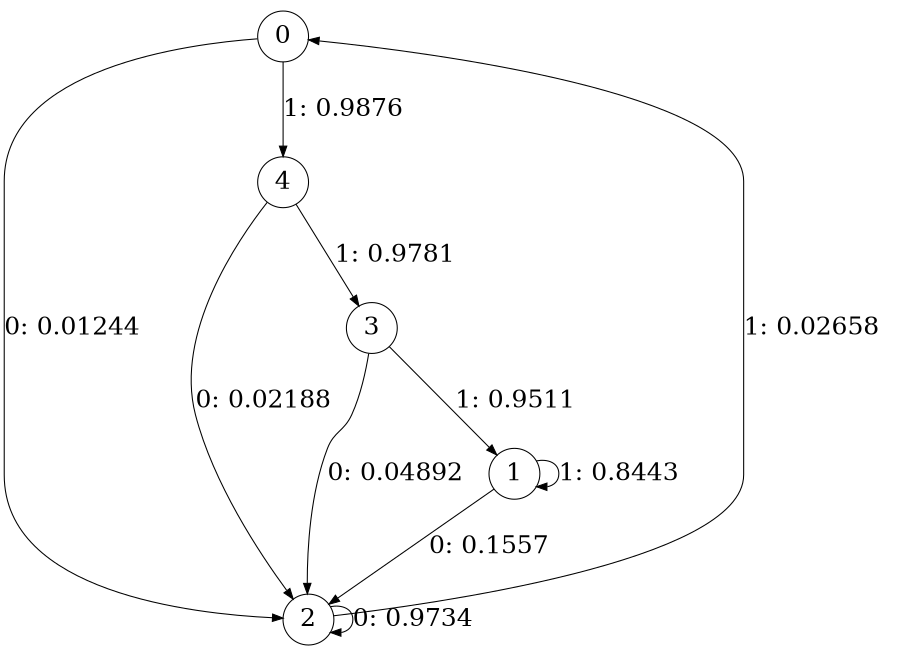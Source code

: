 digraph "ch3_random_short_L5" {
size = "6,8.5";
ratio = "fill";
node [shape = circle];
node [fontsize = 24];
edge [fontsize = 24];
0 -> 2 [label = "0: 0.01244  "];
0 -> 4 [label = "1: 0.9876   "];
1 -> 2 [label = "0: 0.1557   "];
1 -> 1 [label = "1: 0.8443   "];
2 -> 2 [label = "0: 0.9734   "];
2 -> 0 [label = "1: 0.02658  "];
3 -> 2 [label = "0: 0.04892  "];
3 -> 1 [label = "1: 0.9511   "];
4 -> 2 [label = "0: 0.02188  "];
4 -> 3 [label = "1: 0.9781   "];
}